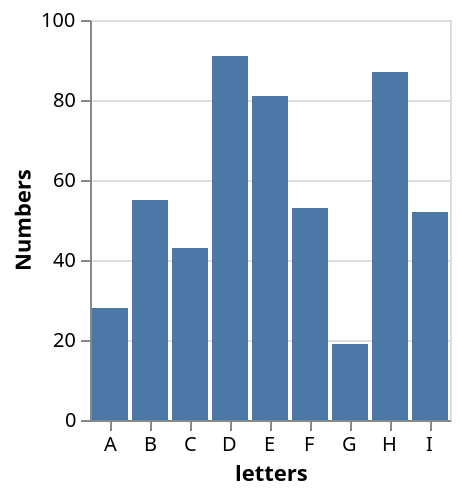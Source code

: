 {
  "$schema": "https://vega.github.io/schema/vega-lite/v4.json",
  "description": "A simple bar chart with embedded data.",
  "data": {
    "values": [
      {
        "a": "A",
        "b": 28
      },
      {
        "a": "B",
        "b": 55
      },
      {
        "a": "C",
        "b": 43
      },
      {
        "a": "D",
        "b": 91
      },
      {
        "a": "E",
        "b": 81
      },
      {
        "a": "F",
        "b": 53
      },
      {
        "a": "G",
        "b": 19
      },
      {
        "a": "H",
        "b": 87
      },
      {
        "a": "I",
        "b": 52
      }
    ]
  },
  "mark": "bar",
  "encoding": {
    "x": {
      "field": "a",
      "title": "letters",
      "type": "nominal",
      "title": "letters",
      "axis": {
        "labelAngle": 0
      }
    },
    "y": {
      "field": "b",
      "type": "quantitative",
      "title": "Numbers"
    }
  },
  "config": {}
}
